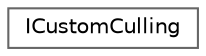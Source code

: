 digraph "Graphical Class Hierarchy"
{
 // INTERACTIVE_SVG=YES
 // LATEX_PDF_SIZE
  bgcolor="transparent";
  edge [fontname=Helvetica,fontsize=10,labelfontname=Helvetica,labelfontsize=10];
  node [fontname=Helvetica,fontsize=10,shape=box,height=0.2,width=0.4];
  rankdir="LR";
  Node0 [id="Node000000",label="ICustomCulling",height=0.2,width=0.4,color="grey40", fillcolor="white", style="filled",URL="$dd/de2/classICustomCulling.html",tooltip=" "];
}

